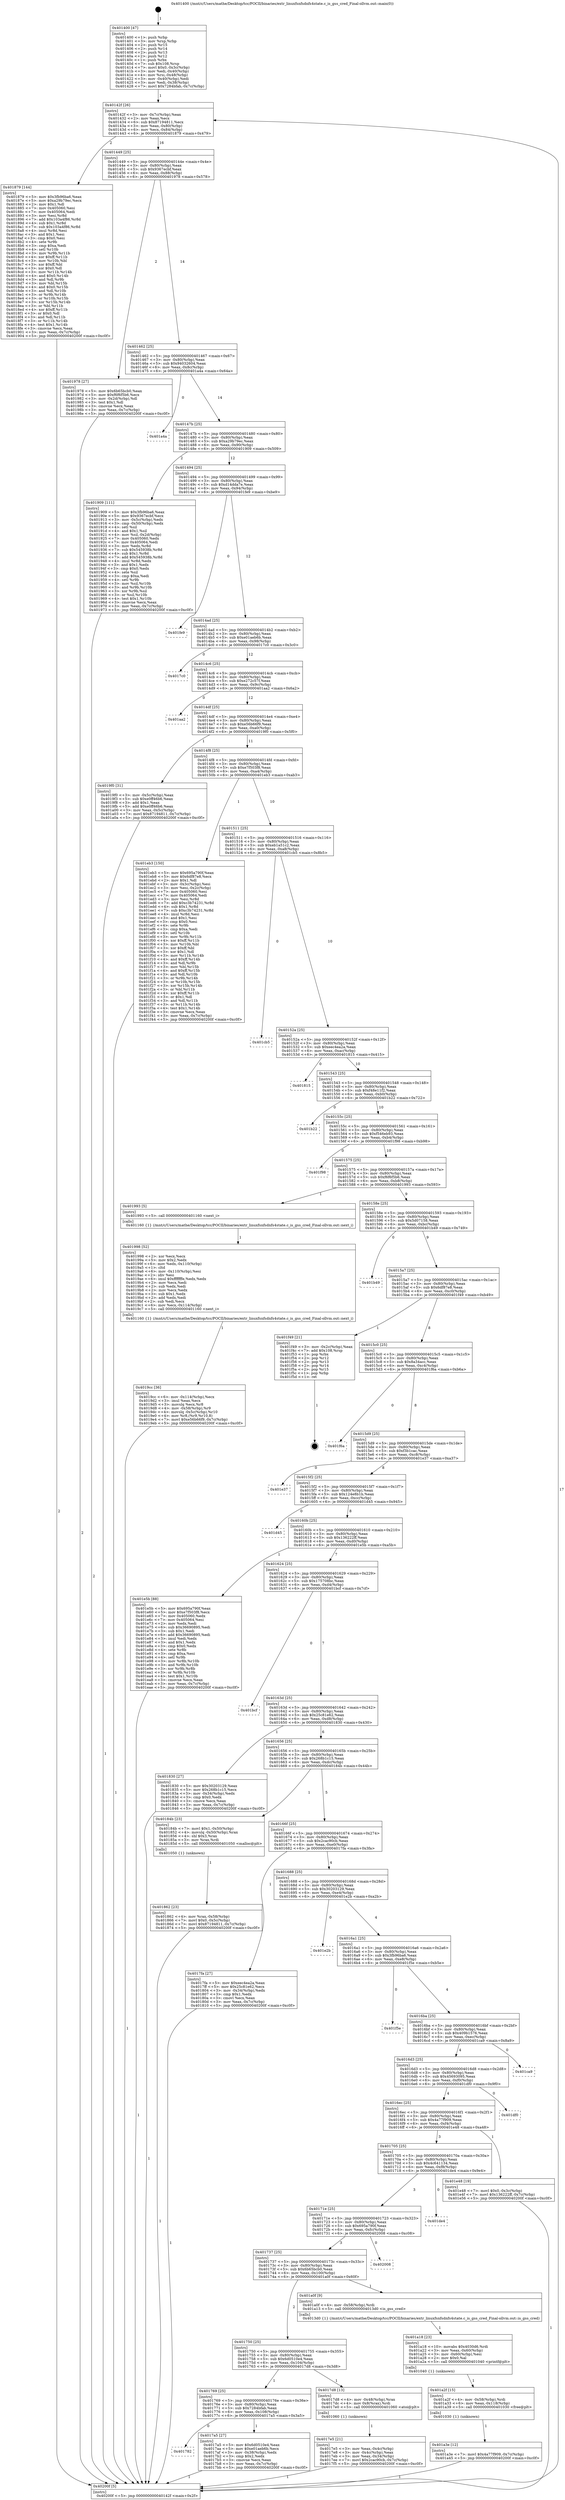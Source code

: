 digraph "0x401400" {
  label = "0x401400 (/mnt/c/Users/mathe/Desktop/tcc/POCII/binaries/extr_linuxfsnfsdnfs4state.c_is_gss_cred_Final-ollvm.out::main(0))"
  labelloc = "t"
  node[shape=record]

  Entry [label="",width=0.3,height=0.3,shape=circle,fillcolor=black,style=filled]
  "0x40142f" [label="{
     0x40142f [26]\l
     | [instrs]\l
     &nbsp;&nbsp;0x40142f \<+3\>: mov -0x7c(%rbp),%eax\l
     &nbsp;&nbsp;0x401432 \<+2\>: mov %eax,%ecx\l
     &nbsp;&nbsp;0x401434 \<+6\>: sub $0x87194811,%ecx\l
     &nbsp;&nbsp;0x40143a \<+3\>: mov %eax,-0x80(%rbp)\l
     &nbsp;&nbsp;0x40143d \<+6\>: mov %ecx,-0x84(%rbp)\l
     &nbsp;&nbsp;0x401443 \<+6\>: je 0000000000401879 \<main+0x479\>\l
  }"]
  "0x401879" [label="{
     0x401879 [144]\l
     | [instrs]\l
     &nbsp;&nbsp;0x401879 \<+5\>: mov $0x3fb96ba6,%eax\l
     &nbsp;&nbsp;0x40187e \<+5\>: mov $0xa29b79ec,%ecx\l
     &nbsp;&nbsp;0x401883 \<+2\>: mov $0x1,%dl\l
     &nbsp;&nbsp;0x401885 \<+7\>: mov 0x405060,%esi\l
     &nbsp;&nbsp;0x40188c \<+7\>: mov 0x405064,%edi\l
     &nbsp;&nbsp;0x401893 \<+3\>: mov %esi,%r8d\l
     &nbsp;&nbsp;0x401896 \<+7\>: add $0x103a4f86,%r8d\l
     &nbsp;&nbsp;0x40189d \<+4\>: sub $0x1,%r8d\l
     &nbsp;&nbsp;0x4018a1 \<+7\>: sub $0x103a4f86,%r8d\l
     &nbsp;&nbsp;0x4018a8 \<+4\>: imul %r8d,%esi\l
     &nbsp;&nbsp;0x4018ac \<+3\>: and $0x1,%esi\l
     &nbsp;&nbsp;0x4018af \<+3\>: cmp $0x0,%esi\l
     &nbsp;&nbsp;0x4018b2 \<+4\>: sete %r9b\l
     &nbsp;&nbsp;0x4018b6 \<+3\>: cmp $0xa,%edi\l
     &nbsp;&nbsp;0x4018b9 \<+4\>: setl %r10b\l
     &nbsp;&nbsp;0x4018bd \<+3\>: mov %r9b,%r11b\l
     &nbsp;&nbsp;0x4018c0 \<+4\>: xor $0xff,%r11b\l
     &nbsp;&nbsp;0x4018c4 \<+3\>: mov %r10b,%bl\l
     &nbsp;&nbsp;0x4018c7 \<+3\>: xor $0xff,%bl\l
     &nbsp;&nbsp;0x4018ca \<+3\>: xor $0x0,%dl\l
     &nbsp;&nbsp;0x4018cd \<+3\>: mov %r11b,%r14b\l
     &nbsp;&nbsp;0x4018d0 \<+4\>: and $0x0,%r14b\l
     &nbsp;&nbsp;0x4018d4 \<+3\>: and %dl,%r9b\l
     &nbsp;&nbsp;0x4018d7 \<+3\>: mov %bl,%r15b\l
     &nbsp;&nbsp;0x4018da \<+4\>: and $0x0,%r15b\l
     &nbsp;&nbsp;0x4018de \<+3\>: and %dl,%r10b\l
     &nbsp;&nbsp;0x4018e1 \<+3\>: or %r9b,%r14b\l
     &nbsp;&nbsp;0x4018e4 \<+3\>: or %r10b,%r15b\l
     &nbsp;&nbsp;0x4018e7 \<+3\>: xor %r15b,%r14b\l
     &nbsp;&nbsp;0x4018ea \<+3\>: or %bl,%r11b\l
     &nbsp;&nbsp;0x4018ed \<+4\>: xor $0xff,%r11b\l
     &nbsp;&nbsp;0x4018f1 \<+3\>: or $0x0,%dl\l
     &nbsp;&nbsp;0x4018f4 \<+3\>: and %dl,%r11b\l
     &nbsp;&nbsp;0x4018f7 \<+3\>: or %r11b,%r14b\l
     &nbsp;&nbsp;0x4018fa \<+4\>: test $0x1,%r14b\l
     &nbsp;&nbsp;0x4018fe \<+3\>: cmovne %ecx,%eax\l
     &nbsp;&nbsp;0x401901 \<+3\>: mov %eax,-0x7c(%rbp)\l
     &nbsp;&nbsp;0x401904 \<+5\>: jmp 000000000040200f \<main+0xc0f\>\l
  }"]
  "0x401449" [label="{
     0x401449 [25]\l
     | [instrs]\l
     &nbsp;&nbsp;0x401449 \<+5\>: jmp 000000000040144e \<main+0x4e\>\l
     &nbsp;&nbsp;0x40144e \<+3\>: mov -0x80(%rbp),%eax\l
     &nbsp;&nbsp;0x401451 \<+5\>: sub $0x9367ecbf,%eax\l
     &nbsp;&nbsp;0x401456 \<+6\>: mov %eax,-0x88(%rbp)\l
     &nbsp;&nbsp;0x40145c \<+6\>: je 0000000000401978 \<main+0x578\>\l
  }"]
  Exit [label="",width=0.3,height=0.3,shape=circle,fillcolor=black,style=filled,peripheries=2]
  "0x401978" [label="{
     0x401978 [27]\l
     | [instrs]\l
     &nbsp;&nbsp;0x401978 \<+5\>: mov $0x6b65bcb0,%eax\l
     &nbsp;&nbsp;0x40197d \<+5\>: mov $0xf6f6f5b6,%ecx\l
     &nbsp;&nbsp;0x401982 \<+3\>: mov -0x2d(%rbp),%dl\l
     &nbsp;&nbsp;0x401985 \<+3\>: test $0x1,%dl\l
     &nbsp;&nbsp;0x401988 \<+3\>: cmovne %ecx,%eax\l
     &nbsp;&nbsp;0x40198b \<+3\>: mov %eax,-0x7c(%rbp)\l
     &nbsp;&nbsp;0x40198e \<+5\>: jmp 000000000040200f \<main+0xc0f\>\l
  }"]
  "0x401462" [label="{
     0x401462 [25]\l
     | [instrs]\l
     &nbsp;&nbsp;0x401462 \<+5\>: jmp 0000000000401467 \<main+0x67\>\l
     &nbsp;&nbsp;0x401467 \<+3\>: mov -0x80(%rbp),%eax\l
     &nbsp;&nbsp;0x40146a \<+5\>: sub $0x94032604,%eax\l
     &nbsp;&nbsp;0x40146f \<+6\>: mov %eax,-0x8c(%rbp)\l
     &nbsp;&nbsp;0x401475 \<+6\>: je 0000000000401a4a \<main+0x64a\>\l
  }"]
  "0x401a3e" [label="{
     0x401a3e [12]\l
     | [instrs]\l
     &nbsp;&nbsp;0x401a3e \<+7\>: movl $0x4a77f909,-0x7c(%rbp)\l
     &nbsp;&nbsp;0x401a45 \<+5\>: jmp 000000000040200f \<main+0xc0f\>\l
  }"]
  "0x401a4a" [label="{
     0x401a4a\l
  }", style=dashed]
  "0x40147b" [label="{
     0x40147b [25]\l
     | [instrs]\l
     &nbsp;&nbsp;0x40147b \<+5\>: jmp 0000000000401480 \<main+0x80\>\l
     &nbsp;&nbsp;0x401480 \<+3\>: mov -0x80(%rbp),%eax\l
     &nbsp;&nbsp;0x401483 \<+5\>: sub $0xa29b79ec,%eax\l
     &nbsp;&nbsp;0x401488 \<+6\>: mov %eax,-0x90(%rbp)\l
     &nbsp;&nbsp;0x40148e \<+6\>: je 0000000000401909 \<main+0x509\>\l
  }"]
  "0x401a2f" [label="{
     0x401a2f [15]\l
     | [instrs]\l
     &nbsp;&nbsp;0x401a2f \<+4\>: mov -0x58(%rbp),%rdi\l
     &nbsp;&nbsp;0x401a33 \<+6\>: mov %eax,-0x118(%rbp)\l
     &nbsp;&nbsp;0x401a39 \<+5\>: call 0000000000401030 \<free@plt\>\l
     | [calls]\l
     &nbsp;&nbsp;0x401030 \{1\} (unknown)\l
  }"]
  "0x401909" [label="{
     0x401909 [111]\l
     | [instrs]\l
     &nbsp;&nbsp;0x401909 \<+5\>: mov $0x3fb96ba6,%eax\l
     &nbsp;&nbsp;0x40190e \<+5\>: mov $0x9367ecbf,%ecx\l
     &nbsp;&nbsp;0x401913 \<+3\>: mov -0x5c(%rbp),%edx\l
     &nbsp;&nbsp;0x401916 \<+3\>: cmp -0x50(%rbp),%edx\l
     &nbsp;&nbsp;0x401919 \<+4\>: setl %sil\l
     &nbsp;&nbsp;0x40191d \<+4\>: and $0x1,%sil\l
     &nbsp;&nbsp;0x401921 \<+4\>: mov %sil,-0x2d(%rbp)\l
     &nbsp;&nbsp;0x401925 \<+7\>: mov 0x405060,%edx\l
     &nbsp;&nbsp;0x40192c \<+7\>: mov 0x405064,%edi\l
     &nbsp;&nbsp;0x401933 \<+3\>: mov %edx,%r8d\l
     &nbsp;&nbsp;0x401936 \<+7\>: sub $0x545938b,%r8d\l
     &nbsp;&nbsp;0x40193d \<+4\>: sub $0x1,%r8d\l
     &nbsp;&nbsp;0x401941 \<+7\>: add $0x545938b,%r8d\l
     &nbsp;&nbsp;0x401948 \<+4\>: imul %r8d,%edx\l
     &nbsp;&nbsp;0x40194c \<+3\>: and $0x1,%edx\l
     &nbsp;&nbsp;0x40194f \<+3\>: cmp $0x0,%edx\l
     &nbsp;&nbsp;0x401952 \<+4\>: sete %sil\l
     &nbsp;&nbsp;0x401956 \<+3\>: cmp $0xa,%edi\l
     &nbsp;&nbsp;0x401959 \<+4\>: setl %r9b\l
     &nbsp;&nbsp;0x40195d \<+3\>: mov %sil,%r10b\l
     &nbsp;&nbsp;0x401960 \<+3\>: and %r9b,%r10b\l
     &nbsp;&nbsp;0x401963 \<+3\>: xor %r9b,%sil\l
     &nbsp;&nbsp;0x401966 \<+3\>: or %sil,%r10b\l
     &nbsp;&nbsp;0x401969 \<+4\>: test $0x1,%r10b\l
     &nbsp;&nbsp;0x40196d \<+3\>: cmovne %ecx,%eax\l
     &nbsp;&nbsp;0x401970 \<+3\>: mov %eax,-0x7c(%rbp)\l
     &nbsp;&nbsp;0x401973 \<+5\>: jmp 000000000040200f \<main+0xc0f\>\l
  }"]
  "0x401494" [label="{
     0x401494 [25]\l
     | [instrs]\l
     &nbsp;&nbsp;0x401494 \<+5\>: jmp 0000000000401499 \<main+0x99\>\l
     &nbsp;&nbsp;0x401499 \<+3\>: mov -0x80(%rbp),%eax\l
     &nbsp;&nbsp;0x40149c \<+5\>: sub $0xd14dda7e,%eax\l
     &nbsp;&nbsp;0x4014a1 \<+6\>: mov %eax,-0x94(%rbp)\l
     &nbsp;&nbsp;0x4014a7 \<+6\>: je 0000000000401fe9 \<main+0xbe9\>\l
  }"]
  "0x401a18" [label="{
     0x401a18 [23]\l
     | [instrs]\l
     &nbsp;&nbsp;0x401a18 \<+10\>: movabs $0x4030d6,%rdi\l
     &nbsp;&nbsp;0x401a22 \<+3\>: mov %eax,-0x60(%rbp)\l
     &nbsp;&nbsp;0x401a25 \<+3\>: mov -0x60(%rbp),%esi\l
     &nbsp;&nbsp;0x401a28 \<+2\>: mov $0x0,%al\l
     &nbsp;&nbsp;0x401a2a \<+5\>: call 0000000000401040 \<printf@plt\>\l
     | [calls]\l
     &nbsp;&nbsp;0x401040 \{1\} (unknown)\l
  }"]
  "0x401fe9" [label="{
     0x401fe9\l
  }", style=dashed]
  "0x4014ad" [label="{
     0x4014ad [25]\l
     | [instrs]\l
     &nbsp;&nbsp;0x4014ad \<+5\>: jmp 00000000004014b2 \<main+0xb2\>\l
     &nbsp;&nbsp;0x4014b2 \<+3\>: mov -0x80(%rbp),%eax\l
     &nbsp;&nbsp;0x4014b5 \<+5\>: sub $0xe01aeb6b,%eax\l
     &nbsp;&nbsp;0x4014ba \<+6\>: mov %eax,-0x98(%rbp)\l
     &nbsp;&nbsp;0x4014c0 \<+6\>: je 00000000004017c0 \<main+0x3c0\>\l
  }"]
  "0x4019cc" [label="{
     0x4019cc [36]\l
     | [instrs]\l
     &nbsp;&nbsp;0x4019cc \<+6\>: mov -0x114(%rbp),%ecx\l
     &nbsp;&nbsp;0x4019d2 \<+3\>: imul %eax,%ecx\l
     &nbsp;&nbsp;0x4019d5 \<+3\>: movslq %ecx,%r8\l
     &nbsp;&nbsp;0x4019d8 \<+4\>: mov -0x58(%rbp),%r9\l
     &nbsp;&nbsp;0x4019dc \<+4\>: movslq -0x5c(%rbp),%r10\l
     &nbsp;&nbsp;0x4019e0 \<+4\>: mov %r8,(%r9,%r10,8)\l
     &nbsp;&nbsp;0x4019e4 \<+7\>: movl $0xe56b66f9,-0x7c(%rbp)\l
     &nbsp;&nbsp;0x4019eb \<+5\>: jmp 000000000040200f \<main+0xc0f\>\l
  }"]
  "0x4017c0" [label="{
     0x4017c0\l
  }", style=dashed]
  "0x4014c6" [label="{
     0x4014c6 [25]\l
     | [instrs]\l
     &nbsp;&nbsp;0x4014c6 \<+5\>: jmp 00000000004014cb \<main+0xcb\>\l
     &nbsp;&nbsp;0x4014cb \<+3\>: mov -0x80(%rbp),%eax\l
     &nbsp;&nbsp;0x4014ce \<+5\>: sub $0xe272c57f,%eax\l
     &nbsp;&nbsp;0x4014d3 \<+6\>: mov %eax,-0x9c(%rbp)\l
     &nbsp;&nbsp;0x4014d9 \<+6\>: je 0000000000401aa2 \<main+0x6a2\>\l
  }"]
  "0x401998" [label="{
     0x401998 [52]\l
     | [instrs]\l
     &nbsp;&nbsp;0x401998 \<+2\>: xor %ecx,%ecx\l
     &nbsp;&nbsp;0x40199a \<+5\>: mov $0x2,%edx\l
     &nbsp;&nbsp;0x40199f \<+6\>: mov %edx,-0x110(%rbp)\l
     &nbsp;&nbsp;0x4019a5 \<+1\>: cltd\l
     &nbsp;&nbsp;0x4019a6 \<+6\>: mov -0x110(%rbp),%esi\l
     &nbsp;&nbsp;0x4019ac \<+2\>: idiv %esi\l
     &nbsp;&nbsp;0x4019ae \<+6\>: imul $0xfffffffe,%edx,%edx\l
     &nbsp;&nbsp;0x4019b4 \<+2\>: mov %ecx,%edi\l
     &nbsp;&nbsp;0x4019b6 \<+2\>: sub %edx,%edi\l
     &nbsp;&nbsp;0x4019b8 \<+2\>: mov %ecx,%edx\l
     &nbsp;&nbsp;0x4019ba \<+3\>: sub $0x1,%edx\l
     &nbsp;&nbsp;0x4019bd \<+2\>: add %edx,%edi\l
     &nbsp;&nbsp;0x4019bf \<+2\>: sub %edi,%ecx\l
     &nbsp;&nbsp;0x4019c1 \<+6\>: mov %ecx,-0x114(%rbp)\l
     &nbsp;&nbsp;0x4019c7 \<+5\>: call 0000000000401160 \<next_i\>\l
     | [calls]\l
     &nbsp;&nbsp;0x401160 \{1\} (/mnt/c/Users/mathe/Desktop/tcc/POCII/binaries/extr_linuxfsnfsdnfs4state.c_is_gss_cred_Final-ollvm.out::next_i)\l
  }"]
  "0x401aa2" [label="{
     0x401aa2\l
  }", style=dashed]
  "0x4014df" [label="{
     0x4014df [25]\l
     | [instrs]\l
     &nbsp;&nbsp;0x4014df \<+5\>: jmp 00000000004014e4 \<main+0xe4\>\l
     &nbsp;&nbsp;0x4014e4 \<+3\>: mov -0x80(%rbp),%eax\l
     &nbsp;&nbsp;0x4014e7 \<+5\>: sub $0xe56b66f9,%eax\l
     &nbsp;&nbsp;0x4014ec \<+6\>: mov %eax,-0xa0(%rbp)\l
     &nbsp;&nbsp;0x4014f2 \<+6\>: je 00000000004019f0 \<main+0x5f0\>\l
  }"]
  "0x401862" [label="{
     0x401862 [23]\l
     | [instrs]\l
     &nbsp;&nbsp;0x401862 \<+4\>: mov %rax,-0x58(%rbp)\l
     &nbsp;&nbsp;0x401866 \<+7\>: movl $0x0,-0x5c(%rbp)\l
     &nbsp;&nbsp;0x40186d \<+7\>: movl $0x87194811,-0x7c(%rbp)\l
     &nbsp;&nbsp;0x401874 \<+5\>: jmp 000000000040200f \<main+0xc0f\>\l
  }"]
  "0x4019f0" [label="{
     0x4019f0 [31]\l
     | [instrs]\l
     &nbsp;&nbsp;0x4019f0 \<+3\>: mov -0x5c(%rbp),%eax\l
     &nbsp;&nbsp;0x4019f3 \<+5\>: sub $0xe0ff46b6,%eax\l
     &nbsp;&nbsp;0x4019f8 \<+3\>: add $0x1,%eax\l
     &nbsp;&nbsp;0x4019fb \<+5\>: add $0xe0ff46b6,%eax\l
     &nbsp;&nbsp;0x401a00 \<+3\>: mov %eax,-0x5c(%rbp)\l
     &nbsp;&nbsp;0x401a03 \<+7\>: movl $0x87194811,-0x7c(%rbp)\l
     &nbsp;&nbsp;0x401a0a \<+5\>: jmp 000000000040200f \<main+0xc0f\>\l
  }"]
  "0x4014f8" [label="{
     0x4014f8 [25]\l
     | [instrs]\l
     &nbsp;&nbsp;0x4014f8 \<+5\>: jmp 00000000004014fd \<main+0xfd\>\l
     &nbsp;&nbsp;0x4014fd \<+3\>: mov -0x80(%rbp),%eax\l
     &nbsp;&nbsp;0x401500 \<+5\>: sub $0xe7f503f8,%eax\l
     &nbsp;&nbsp;0x401505 \<+6\>: mov %eax,-0xa4(%rbp)\l
     &nbsp;&nbsp;0x40150b \<+6\>: je 0000000000401eb3 \<main+0xab3\>\l
  }"]
  "0x4017e5" [label="{
     0x4017e5 [21]\l
     | [instrs]\l
     &nbsp;&nbsp;0x4017e5 \<+3\>: mov %eax,-0x4c(%rbp)\l
     &nbsp;&nbsp;0x4017e8 \<+3\>: mov -0x4c(%rbp),%eax\l
     &nbsp;&nbsp;0x4017eb \<+3\>: mov %eax,-0x34(%rbp)\l
     &nbsp;&nbsp;0x4017ee \<+7\>: movl $0x2cac90cb,-0x7c(%rbp)\l
     &nbsp;&nbsp;0x4017f5 \<+5\>: jmp 000000000040200f \<main+0xc0f\>\l
  }"]
  "0x401eb3" [label="{
     0x401eb3 [150]\l
     | [instrs]\l
     &nbsp;&nbsp;0x401eb3 \<+5\>: mov $0x695a790f,%eax\l
     &nbsp;&nbsp;0x401eb8 \<+5\>: mov $0x6df87e8,%ecx\l
     &nbsp;&nbsp;0x401ebd \<+2\>: mov $0x1,%dl\l
     &nbsp;&nbsp;0x401ebf \<+3\>: mov -0x3c(%rbp),%esi\l
     &nbsp;&nbsp;0x401ec2 \<+3\>: mov %esi,-0x2c(%rbp)\l
     &nbsp;&nbsp;0x401ec5 \<+7\>: mov 0x405060,%esi\l
     &nbsp;&nbsp;0x401ecc \<+7\>: mov 0x405064,%edi\l
     &nbsp;&nbsp;0x401ed3 \<+3\>: mov %esi,%r8d\l
     &nbsp;&nbsp;0x401ed6 \<+7\>: add $0xc3b74231,%r8d\l
     &nbsp;&nbsp;0x401edd \<+4\>: sub $0x1,%r8d\l
     &nbsp;&nbsp;0x401ee1 \<+7\>: sub $0xc3b74231,%r8d\l
     &nbsp;&nbsp;0x401ee8 \<+4\>: imul %r8d,%esi\l
     &nbsp;&nbsp;0x401eec \<+3\>: and $0x1,%esi\l
     &nbsp;&nbsp;0x401eef \<+3\>: cmp $0x0,%esi\l
     &nbsp;&nbsp;0x401ef2 \<+4\>: sete %r9b\l
     &nbsp;&nbsp;0x401ef6 \<+3\>: cmp $0xa,%edi\l
     &nbsp;&nbsp;0x401ef9 \<+4\>: setl %r10b\l
     &nbsp;&nbsp;0x401efd \<+3\>: mov %r9b,%r11b\l
     &nbsp;&nbsp;0x401f00 \<+4\>: xor $0xff,%r11b\l
     &nbsp;&nbsp;0x401f04 \<+3\>: mov %r10b,%bl\l
     &nbsp;&nbsp;0x401f07 \<+3\>: xor $0xff,%bl\l
     &nbsp;&nbsp;0x401f0a \<+3\>: xor $0x1,%dl\l
     &nbsp;&nbsp;0x401f0d \<+3\>: mov %r11b,%r14b\l
     &nbsp;&nbsp;0x401f10 \<+4\>: and $0xff,%r14b\l
     &nbsp;&nbsp;0x401f14 \<+3\>: and %dl,%r9b\l
     &nbsp;&nbsp;0x401f17 \<+3\>: mov %bl,%r15b\l
     &nbsp;&nbsp;0x401f1a \<+4\>: and $0xff,%r15b\l
     &nbsp;&nbsp;0x401f1e \<+3\>: and %dl,%r10b\l
     &nbsp;&nbsp;0x401f21 \<+3\>: or %r9b,%r14b\l
     &nbsp;&nbsp;0x401f24 \<+3\>: or %r10b,%r15b\l
     &nbsp;&nbsp;0x401f27 \<+3\>: xor %r15b,%r14b\l
     &nbsp;&nbsp;0x401f2a \<+3\>: or %bl,%r11b\l
     &nbsp;&nbsp;0x401f2d \<+4\>: xor $0xff,%r11b\l
     &nbsp;&nbsp;0x401f31 \<+3\>: or $0x1,%dl\l
     &nbsp;&nbsp;0x401f34 \<+3\>: and %dl,%r11b\l
     &nbsp;&nbsp;0x401f37 \<+3\>: or %r11b,%r14b\l
     &nbsp;&nbsp;0x401f3a \<+4\>: test $0x1,%r14b\l
     &nbsp;&nbsp;0x401f3e \<+3\>: cmovne %ecx,%eax\l
     &nbsp;&nbsp;0x401f41 \<+3\>: mov %eax,-0x7c(%rbp)\l
     &nbsp;&nbsp;0x401f44 \<+5\>: jmp 000000000040200f \<main+0xc0f\>\l
  }"]
  "0x401511" [label="{
     0x401511 [25]\l
     | [instrs]\l
     &nbsp;&nbsp;0x401511 \<+5\>: jmp 0000000000401516 \<main+0x116\>\l
     &nbsp;&nbsp;0x401516 \<+3\>: mov -0x80(%rbp),%eax\l
     &nbsp;&nbsp;0x401519 \<+5\>: sub $0xeb1a51c2,%eax\l
     &nbsp;&nbsp;0x40151e \<+6\>: mov %eax,-0xa8(%rbp)\l
     &nbsp;&nbsp;0x401524 \<+6\>: je 0000000000401cb5 \<main+0x8b5\>\l
  }"]
  "0x401400" [label="{
     0x401400 [47]\l
     | [instrs]\l
     &nbsp;&nbsp;0x401400 \<+1\>: push %rbp\l
     &nbsp;&nbsp;0x401401 \<+3\>: mov %rsp,%rbp\l
     &nbsp;&nbsp;0x401404 \<+2\>: push %r15\l
     &nbsp;&nbsp;0x401406 \<+2\>: push %r14\l
     &nbsp;&nbsp;0x401408 \<+2\>: push %r13\l
     &nbsp;&nbsp;0x40140a \<+2\>: push %r12\l
     &nbsp;&nbsp;0x40140c \<+1\>: push %rbx\l
     &nbsp;&nbsp;0x40140d \<+7\>: sub $0x108,%rsp\l
     &nbsp;&nbsp;0x401414 \<+7\>: movl $0x0,-0x3c(%rbp)\l
     &nbsp;&nbsp;0x40141b \<+3\>: mov %edi,-0x40(%rbp)\l
     &nbsp;&nbsp;0x40141e \<+4\>: mov %rsi,-0x48(%rbp)\l
     &nbsp;&nbsp;0x401422 \<+3\>: mov -0x40(%rbp),%edi\l
     &nbsp;&nbsp;0x401425 \<+3\>: mov %edi,-0x38(%rbp)\l
     &nbsp;&nbsp;0x401428 \<+7\>: movl $0x7284bfab,-0x7c(%rbp)\l
  }"]
  "0x401cb5" [label="{
     0x401cb5\l
  }", style=dashed]
  "0x40152a" [label="{
     0x40152a [25]\l
     | [instrs]\l
     &nbsp;&nbsp;0x40152a \<+5\>: jmp 000000000040152f \<main+0x12f\>\l
     &nbsp;&nbsp;0x40152f \<+3\>: mov -0x80(%rbp),%eax\l
     &nbsp;&nbsp;0x401532 \<+5\>: sub $0xeec4ea2a,%eax\l
     &nbsp;&nbsp;0x401537 \<+6\>: mov %eax,-0xac(%rbp)\l
     &nbsp;&nbsp;0x40153d \<+6\>: je 0000000000401815 \<main+0x415\>\l
  }"]
  "0x40200f" [label="{
     0x40200f [5]\l
     | [instrs]\l
     &nbsp;&nbsp;0x40200f \<+5\>: jmp 000000000040142f \<main+0x2f\>\l
  }"]
  "0x401815" [label="{
     0x401815\l
  }", style=dashed]
  "0x401543" [label="{
     0x401543 [25]\l
     | [instrs]\l
     &nbsp;&nbsp;0x401543 \<+5\>: jmp 0000000000401548 \<main+0x148\>\l
     &nbsp;&nbsp;0x401548 \<+3\>: mov -0x80(%rbp),%eax\l
     &nbsp;&nbsp;0x40154b \<+5\>: sub $0xf48e11f2,%eax\l
     &nbsp;&nbsp;0x401550 \<+6\>: mov %eax,-0xb0(%rbp)\l
     &nbsp;&nbsp;0x401556 \<+6\>: je 0000000000401b22 \<main+0x722\>\l
  }"]
  "0x401782" [label="{
     0x401782\l
  }", style=dashed]
  "0x401b22" [label="{
     0x401b22\l
  }", style=dashed]
  "0x40155c" [label="{
     0x40155c [25]\l
     | [instrs]\l
     &nbsp;&nbsp;0x40155c \<+5\>: jmp 0000000000401561 \<main+0x161\>\l
     &nbsp;&nbsp;0x401561 \<+3\>: mov -0x80(%rbp),%eax\l
     &nbsp;&nbsp;0x401564 \<+5\>: sub $0xf546eb93,%eax\l
     &nbsp;&nbsp;0x401569 \<+6\>: mov %eax,-0xb4(%rbp)\l
     &nbsp;&nbsp;0x40156f \<+6\>: je 0000000000401f98 \<main+0xb98\>\l
  }"]
  "0x4017a5" [label="{
     0x4017a5 [27]\l
     | [instrs]\l
     &nbsp;&nbsp;0x4017a5 \<+5\>: mov $0x6d0510e4,%eax\l
     &nbsp;&nbsp;0x4017aa \<+5\>: mov $0xe01aeb6b,%ecx\l
     &nbsp;&nbsp;0x4017af \<+3\>: mov -0x38(%rbp),%edx\l
     &nbsp;&nbsp;0x4017b2 \<+3\>: cmp $0x2,%edx\l
     &nbsp;&nbsp;0x4017b5 \<+3\>: cmovne %ecx,%eax\l
     &nbsp;&nbsp;0x4017b8 \<+3\>: mov %eax,-0x7c(%rbp)\l
     &nbsp;&nbsp;0x4017bb \<+5\>: jmp 000000000040200f \<main+0xc0f\>\l
  }"]
  "0x401f98" [label="{
     0x401f98\l
  }", style=dashed]
  "0x401575" [label="{
     0x401575 [25]\l
     | [instrs]\l
     &nbsp;&nbsp;0x401575 \<+5\>: jmp 000000000040157a \<main+0x17a\>\l
     &nbsp;&nbsp;0x40157a \<+3\>: mov -0x80(%rbp),%eax\l
     &nbsp;&nbsp;0x40157d \<+5\>: sub $0xf6f6f5b6,%eax\l
     &nbsp;&nbsp;0x401582 \<+6\>: mov %eax,-0xb8(%rbp)\l
     &nbsp;&nbsp;0x401588 \<+6\>: je 0000000000401993 \<main+0x593\>\l
  }"]
  "0x401769" [label="{
     0x401769 [25]\l
     | [instrs]\l
     &nbsp;&nbsp;0x401769 \<+5\>: jmp 000000000040176e \<main+0x36e\>\l
     &nbsp;&nbsp;0x40176e \<+3\>: mov -0x80(%rbp),%eax\l
     &nbsp;&nbsp;0x401771 \<+5\>: sub $0x7284bfab,%eax\l
     &nbsp;&nbsp;0x401776 \<+6\>: mov %eax,-0x108(%rbp)\l
     &nbsp;&nbsp;0x40177c \<+6\>: je 00000000004017a5 \<main+0x3a5\>\l
  }"]
  "0x401993" [label="{
     0x401993 [5]\l
     | [instrs]\l
     &nbsp;&nbsp;0x401993 \<+5\>: call 0000000000401160 \<next_i\>\l
     | [calls]\l
     &nbsp;&nbsp;0x401160 \{1\} (/mnt/c/Users/mathe/Desktop/tcc/POCII/binaries/extr_linuxfsnfsdnfs4state.c_is_gss_cred_Final-ollvm.out::next_i)\l
  }"]
  "0x40158e" [label="{
     0x40158e [25]\l
     | [instrs]\l
     &nbsp;&nbsp;0x40158e \<+5\>: jmp 0000000000401593 \<main+0x193\>\l
     &nbsp;&nbsp;0x401593 \<+3\>: mov -0x80(%rbp),%eax\l
     &nbsp;&nbsp;0x401596 \<+5\>: sub $0x5d07158,%eax\l
     &nbsp;&nbsp;0x40159b \<+6\>: mov %eax,-0xbc(%rbp)\l
     &nbsp;&nbsp;0x4015a1 \<+6\>: je 0000000000401b49 \<main+0x749\>\l
  }"]
  "0x4017d8" [label="{
     0x4017d8 [13]\l
     | [instrs]\l
     &nbsp;&nbsp;0x4017d8 \<+4\>: mov -0x48(%rbp),%rax\l
     &nbsp;&nbsp;0x4017dc \<+4\>: mov 0x8(%rax),%rdi\l
     &nbsp;&nbsp;0x4017e0 \<+5\>: call 0000000000401060 \<atoi@plt\>\l
     | [calls]\l
     &nbsp;&nbsp;0x401060 \{1\} (unknown)\l
  }"]
  "0x401b49" [label="{
     0x401b49\l
  }", style=dashed]
  "0x4015a7" [label="{
     0x4015a7 [25]\l
     | [instrs]\l
     &nbsp;&nbsp;0x4015a7 \<+5\>: jmp 00000000004015ac \<main+0x1ac\>\l
     &nbsp;&nbsp;0x4015ac \<+3\>: mov -0x80(%rbp),%eax\l
     &nbsp;&nbsp;0x4015af \<+5\>: sub $0x6df87e8,%eax\l
     &nbsp;&nbsp;0x4015b4 \<+6\>: mov %eax,-0xc0(%rbp)\l
     &nbsp;&nbsp;0x4015ba \<+6\>: je 0000000000401f49 \<main+0xb49\>\l
  }"]
  "0x401750" [label="{
     0x401750 [25]\l
     | [instrs]\l
     &nbsp;&nbsp;0x401750 \<+5\>: jmp 0000000000401755 \<main+0x355\>\l
     &nbsp;&nbsp;0x401755 \<+3\>: mov -0x80(%rbp),%eax\l
     &nbsp;&nbsp;0x401758 \<+5\>: sub $0x6d0510e4,%eax\l
     &nbsp;&nbsp;0x40175d \<+6\>: mov %eax,-0x104(%rbp)\l
     &nbsp;&nbsp;0x401763 \<+6\>: je 00000000004017d8 \<main+0x3d8\>\l
  }"]
  "0x401f49" [label="{
     0x401f49 [21]\l
     | [instrs]\l
     &nbsp;&nbsp;0x401f49 \<+3\>: mov -0x2c(%rbp),%eax\l
     &nbsp;&nbsp;0x401f4c \<+7\>: add $0x108,%rsp\l
     &nbsp;&nbsp;0x401f53 \<+1\>: pop %rbx\l
     &nbsp;&nbsp;0x401f54 \<+2\>: pop %r12\l
     &nbsp;&nbsp;0x401f56 \<+2\>: pop %r13\l
     &nbsp;&nbsp;0x401f58 \<+2\>: pop %r14\l
     &nbsp;&nbsp;0x401f5a \<+2\>: pop %r15\l
     &nbsp;&nbsp;0x401f5c \<+1\>: pop %rbp\l
     &nbsp;&nbsp;0x401f5d \<+1\>: ret\l
  }"]
  "0x4015c0" [label="{
     0x4015c0 [25]\l
     | [instrs]\l
     &nbsp;&nbsp;0x4015c0 \<+5\>: jmp 00000000004015c5 \<main+0x1c5\>\l
     &nbsp;&nbsp;0x4015c5 \<+3\>: mov -0x80(%rbp),%eax\l
     &nbsp;&nbsp;0x4015c8 \<+5\>: sub $0x8a34acc,%eax\l
     &nbsp;&nbsp;0x4015cd \<+6\>: mov %eax,-0xc4(%rbp)\l
     &nbsp;&nbsp;0x4015d3 \<+6\>: je 0000000000401f6a \<main+0xb6a\>\l
  }"]
  "0x401a0f" [label="{
     0x401a0f [9]\l
     | [instrs]\l
     &nbsp;&nbsp;0x401a0f \<+4\>: mov -0x58(%rbp),%rdi\l
     &nbsp;&nbsp;0x401a13 \<+5\>: call 00000000004013d0 \<is_gss_cred\>\l
     | [calls]\l
     &nbsp;&nbsp;0x4013d0 \{1\} (/mnt/c/Users/mathe/Desktop/tcc/POCII/binaries/extr_linuxfsnfsdnfs4state.c_is_gss_cred_Final-ollvm.out::is_gss_cred)\l
  }"]
  "0x401f6a" [label="{
     0x401f6a\l
  }", style=dashed]
  "0x4015d9" [label="{
     0x4015d9 [25]\l
     | [instrs]\l
     &nbsp;&nbsp;0x4015d9 \<+5\>: jmp 00000000004015de \<main+0x1de\>\l
     &nbsp;&nbsp;0x4015de \<+3\>: mov -0x80(%rbp),%eax\l
     &nbsp;&nbsp;0x4015e1 \<+5\>: sub $0xf3b1cac,%eax\l
     &nbsp;&nbsp;0x4015e6 \<+6\>: mov %eax,-0xc8(%rbp)\l
     &nbsp;&nbsp;0x4015ec \<+6\>: je 0000000000401e37 \<main+0xa37\>\l
  }"]
  "0x401737" [label="{
     0x401737 [25]\l
     | [instrs]\l
     &nbsp;&nbsp;0x401737 \<+5\>: jmp 000000000040173c \<main+0x33c\>\l
     &nbsp;&nbsp;0x40173c \<+3\>: mov -0x80(%rbp),%eax\l
     &nbsp;&nbsp;0x40173f \<+5\>: sub $0x6b65bcb0,%eax\l
     &nbsp;&nbsp;0x401744 \<+6\>: mov %eax,-0x100(%rbp)\l
     &nbsp;&nbsp;0x40174a \<+6\>: je 0000000000401a0f \<main+0x60f\>\l
  }"]
  "0x401e37" [label="{
     0x401e37\l
  }", style=dashed]
  "0x4015f2" [label="{
     0x4015f2 [25]\l
     | [instrs]\l
     &nbsp;&nbsp;0x4015f2 \<+5\>: jmp 00000000004015f7 \<main+0x1f7\>\l
     &nbsp;&nbsp;0x4015f7 \<+3\>: mov -0x80(%rbp),%eax\l
     &nbsp;&nbsp;0x4015fa \<+5\>: sub $0x124e8b1b,%eax\l
     &nbsp;&nbsp;0x4015ff \<+6\>: mov %eax,-0xcc(%rbp)\l
     &nbsp;&nbsp;0x401605 \<+6\>: je 0000000000401d45 \<main+0x945\>\l
  }"]
  "0x402008" [label="{
     0x402008\l
  }", style=dashed]
  "0x401d45" [label="{
     0x401d45\l
  }", style=dashed]
  "0x40160b" [label="{
     0x40160b [25]\l
     | [instrs]\l
     &nbsp;&nbsp;0x40160b \<+5\>: jmp 0000000000401610 \<main+0x210\>\l
     &nbsp;&nbsp;0x401610 \<+3\>: mov -0x80(%rbp),%eax\l
     &nbsp;&nbsp;0x401613 \<+5\>: sub $0x136222ff,%eax\l
     &nbsp;&nbsp;0x401618 \<+6\>: mov %eax,-0xd0(%rbp)\l
     &nbsp;&nbsp;0x40161e \<+6\>: je 0000000000401e5b \<main+0xa5b\>\l
  }"]
  "0x40171e" [label="{
     0x40171e [25]\l
     | [instrs]\l
     &nbsp;&nbsp;0x40171e \<+5\>: jmp 0000000000401723 \<main+0x323\>\l
     &nbsp;&nbsp;0x401723 \<+3\>: mov -0x80(%rbp),%eax\l
     &nbsp;&nbsp;0x401726 \<+5\>: sub $0x695a790f,%eax\l
     &nbsp;&nbsp;0x40172b \<+6\>: mov %eax,-0xfc(%rbp)\l
     &nbsp;&nbsp;0x401731 \<+6\>: je 0000000000402008 \<main+0xc08\>\l
  }"]
  "0x401e5b" [label="{
     0x401e5b [88]\l
     | [instrs]\l
     &nbsp;&nbsp;0x401e5b \<+5\>: mov $0x695a790f,%eax\l
     &nbsp;&nbsp;0x401e60 \<+5\>: mov $0xe7f503f8,%ecx\l
     &nbsp;&nbsp;0x401e65 \<+7\>: mov 0x405060,%edx\l
     &nbsp;&nbsp;0x401e6c \<+7\>: mov 0x405064,%esi\l
     &nbsp;&nbsp;0x401e73 \<+2\>: mov %edx,%edi\l
     &nbsp;&nbsp;0x401e75 \<+6\>: sub $0x36690895,%edi\l
     &nbsp;&nbsp;0x401e7b \<+3\>: sub $0x1,%edi\l
     &nbsp;&nbsp;0x401e7e \<+6\>: add $0x36690895,%edi\l
     &nbsp;&nbsp;0x401e84 \<+3\>: imul %edi,%edx\l
     &nbsp;&nbsp;0x401e87 \<+3\>: and $0x1,%edx\l
     &nbsp;&nbsp;0x401e8a \<+3\>: cmp $0x0,%edx\l
     &nbsp;&nbsp;0x401e8d \<+4\>: sete %r8b\l
     &nbsp;&nbsp;0x401e91 \<+3\>: cmp $0xa,%esi\l
     &nbsp;&nbsp;0x401e94 \<+4\>: setl %r9b\l
     &nbsp;&nbsp;0x401e98 \<+3\>: mov %r8b,%r10b\l
     &nbsp;&nbsp;0x401e9b \<+3\>: and %r9b,%r10b\l
     &nbsp;&nbsp;0x401e9e \<+3\>: xor %r9b,%r8b\l
     &nbsp;&nbsp;0x401ea1 \<+3\>: or %r8b,%r10b\l
     &nbsp;&nbsp;0x401ea4 \<+4\>: test $0x1,%r10b\l
     &nbsp;&nbsp;0x401ea8 \<+3\>: cmovne %ecx,%eax\l
     &nbsp;&nbsp;0x401eab \<+3\>: mov %eax,-0x7c(%rbp)\l
     &nbsp;&nbsp;0x401eae \<+5\>: jmp 000000000040200f \<main+0xc0f\>\l
  }"]
  "0x401624" [label="{
     0x401624 [25]\l
     | [instrs]\l
     &nbsp;&nbsp;0x401624 \<+5\>: jmp 0000000000401629 \<main+0x229\>\l
     &nbsp;&nbsp;0x401629 \<+3\>: mov -0x80(%rbp),%eax\l
     &nbsp;&nbsp;0x40162c \<+5\>: sub $0x175708bc,%eax\l
     &nbsp;&nbsp;0x401631 \<+6\>: mov %eax,-0xd4(%rbp)\l
     &nbsp;&nbsp;0x401637 \<+6\>: je 0000000000401bcf \<main+0x7cf\>\l
  }"]
  "0x401de4" [label="{
     0x401de4\l
  }", style=dashed]
  "0x401bcf" [label="{
     0x401bcf\l
  }", style=dashed]
  "0x40163d" [label="{
     0x40163d [25]\l
     | [instrs]\l
     &nbsp;&nbsp;0x40163d \<+5\>: jmp 0000000000401642 \<main+0x242\>\l
     &nbsp;&nbsp;0x401642 \<+3\>: mov -0x80(%rbp),%eax\l
     &nbsp;&nbsp;0x401645 \<+5\>: sub $0x25c81e62,%eax\l
     &nbsp;&nbsp;0x40164a \<+6\>: mov %eax,-0xd8(%rbp)\l
     &nbsp;&nbsp;0x401650 \<+6\>: je 0000000000401830 \<main+0x430\>\l
  }"]
  "0x401705" [label="{
     0x401705 [25]\l
     | [instrs]\l
     &nbsp;&nbsp;0x401705 \<+5\>: jmp 000000000040170a \<main+0x30a\>\l
     &nbsp;&nbsp;0x40170a \<+3\>: mov -0x80(%rbp),%eax\l
     &nbsp;&nbsp;0x40170d \<+5\>: sub $0x4c641134,%eax\l
     &nbsp;&nbsp;0x401712 \<+6\>: mov %eax,-0xf8(%rbp)\l
     &nbsp;&nbsp;0x401718 \<+6\>: je 0000000000401de4 \<main+0x9e4\>\l
  }"]
  "0x401830" [label="{
     0x401830 [27]\l
     | [instrs]\l
     &nbsp;&nbsp;0x401830 \<+5\>: mov $0x30203129,%eax\l
     &nbsp;&nbsp;0x401835 \<+5\>: mov $0x268b1c15,%ecx\l
     &nbsp;&nbsp;0x40183a \<+3\>: mov -0x34(%rbp),%edx\l
     &nbsp;&nbsp;0x40183d \<+3\>: cmp $0x0,%edx\l
     &nbsp;&nbsp;0x401840 \<+3\>: cmove %ecx,%eax\l
     &nbsp;&nbsp;0x401843 \<+3\>: mov %eax,-0x7c(%rbp)\l
     &nbsp;&nbsp;0x401846 \<+5\>: jmp 000000000040200f \<main+0xc0f\>\l
  }"]
  "0x401656" [label="{
     0x401656 [25]\l
     | [instrs]\l
     &nbsp;&nbsp;0x401656 \<+5\>: jmp 000000000040165b \<main+0x25b\>\l
     &nbsp;&nbsp;0x40165b \<+3\>: mov -0x80(%rbp),%eax\l
     &nbsp;&nbsp;0x40165e \<+5\>: sub $0x268b1c15,%eax\l
     &nbsp;&nbsp;0x401663 \<+6\>: mov %eax,-0xdc(%rbp)\l
     &nbsp;&nbsp;0x401669 \<+6\>: je 000000000040184b \<main+0x44b\>\l
  }"]
  "0x401e48" [label="{
     0x401e48 [19]\l
     | [instrs]\l
     &nbsp;&nbsp;0x401e48 \<+7\>: movl $0x0,-0x3c(%rbp)\l
     &nbsp;&nbsp;0x401e4f \<+7\>: movl $0x136222ff,-0x7c(%rbp)\l
     &nbsp;&nbsp;0x401e56 \<+5\>: jmp 000000000040200f \<main+0xc0f\>\l
  }"]
  "0x40184b" [label="{
     0x40184b [23]\l
     | [instrs]\l
     &nbsp;&nbsp;0x40184b \<+7\>: movl $0x1,-0x50(%rbp)\l
     &nbsp;&nbsp;0x401852 \<+4\>: movslq -0x50(%rbp),%rax\l
     &nbsp;&nbsp;0x401856 \<+4\>: shl $0x3,%rax\l
     &nbsp;&nbsp;0x40185a \<+3\>: mov %rax,%rdi\l
     &nbsp;&nbsp;0x40185d \<+5\>: call 0000000000401050 \<malloc@plt\>\l
     | [calls]\l
     &nbsp;&nbsp;0x401050 \{1\} (unknown)\l
  }"]
  "0x40166f" [label="{
     0x40166f [25]\l
     | [instrs]\l
     &nbsp;&nbsp;0x40166f \<+5\>: jmp 0000000000401674 \<main+0x274\>\l
     &nbsp;&nbsp;0x401674 \<+3\>: mov -0x80(%rbp),%eax\l
     &nbsp;&nbsp;0x401677 \<+5\>: sub $0x2cac90cb,%eax\l
     &nbsp;&nbsp;0x40167c \<+6\>: mov %eax,-0xe0(%rbp)\l
     &nbsp;&nbsp;0x401682 \<+6\>: je 00000000004017fa \<main+0x3fa\>\l
  }"]
  "0x4016ec" [label="{
     0x4016ec [25]\l
     | [instrs]\l
     &nbsp;&nbsp;0x4016ec \<+5\>: jmp 00000000004016f1 \<main+0x2f1\>\l
     &nbsp;&nbsp;0x4016f1 \<+3\>: mov -0x80(%rbp),%eax\l
     &nbsp;&nbsp;0x4016f4 \<+5\>: sub $0x4a77f909,%eax\l
     &nbsp;&nbsp;0x4016f9 \<+6\>: mov %eax,-0xf4(%rbp)\l
     &nbsp;&nbsp;0x4016ff \<+6\>: je 0000000000401e48 \<main+0xa48\>\l
  }"]
  "0x4017fa" [label="{
     0x4017fa [27]\l
     | [instrs]\l
     &nbsp;&nbsp;0x4017fa \<+5\>: mov $0xeec4ea2a,%eax\l
     &nbsp;&nbsp;0x4017ff \<+5\>: mov $0x25c81e62,%ecx\l
     &nbsp;&nbsp;0x401804 \<+3\>: mov -0x34(%rbp),%edx\l
     &nbsp;&nbsp;0x401807 \<+3\>: cmp $0x1,%edx\l
     &nbsp;&nbsp;0x40180a \<+3\>: cmovl %ecx,%eax\l
     &nbsp;&nbsp;0x40180d \<+3\>: mov %eax,-0x7c(%rbp)\l
     &nbsp;&nbsp;0x401810 \<+5\>: jmp 000000000040200f \<main+0xc0f\>\l
  }"]
  "0x401688" [label="{
     0x401688 [25]\l
     | [instrs]\l
     &nbsp;&nbsp;0x401688 \<+5\>: jmp 000000000040168d \<main+0x28d\>\l
     &nbsp;&nbsp;0x40168d \<+3\>: mov -0x80(%rbp),%eax\l
     &nbsp;&nbsp;0x401690 \<+5\>: sub $0x30203129,%eax\l
     &nbsp;&nbsp;0x401695 \<+6\>: mov %eax,-0xe4(%rbp)\l
     &nbsp;&nbsp;0x40169b \<+6\>: je 0000000000401e2b \<main+0xa2b\>\l
  }"]
  "0x401df0" [label="{
     0x401df0\l
  }", style=dashed]
  "0x401e2b" [label="{
     0x401e2b\l
  }", style=dashed]
  "0x4016a1" [label="{
     0x4016a1 [25]\l
     | [instrs]\l
     &nbsp;&nbsp;0x4016a1 \<+5\>: jmp 00000000004016a6 \<main+0x2a6\>\l
     &nbsp;&nbsp;0x4016a6 \<+3\>: mov -0x80(%rbp),%eax\l
     &nbsp;&nbsp;0x4016a9 \<+5\>: sub $0x3fb96ba6,%eax\l
     &nbsp;&nbsp;0x4016ae \<+6\>: mov %eax,-0xe8(%rbp)\l
     &nbsp;&nbsp;0x4016b4 \<+6\>: je 0000000000401f5e \<main+0xb5e\>\l
  }"]
  "0x4016d3" [label="{
     0x4016d3 [25]\l
     | [instrs]\l
     &nbsp;&nbsp;0x4016d3 \<+5\>: jmp 00000000004016d8 \<main+0x2d8\>\l
     &nbsp;&nbsp;0x4016d8 \<+3\>: mov -0x80(%rbp),%eax\l
     &nbsp;&nbsp;0x4016db \<+5\>: sub $0x45693095,%eax\l
     &nbsp;&nbsp;0x4016e0 \<+6\>: mov %eax,-0xf0(%rbp)\l
     &nbsp;&nbsp;0x4016e6 \<+6\>: je 0000000000401df0 \<main+0x9f0\>\l
  }"]
  "0x401f5e" [label="{
     0x401f5e\l
  }", style=dashed]
  "0x4016ba" [label="{
     0x4016ba [25]\l
     | [instrs]\l
     &nbsp;&nbsp;0x4016ba \<+5\>: jmp 00000000004016bf \<main+0x2bf\>\l
     &nbsp;&nbsp;0x4016bf \<+3\>: mov -0x80(%rbp),%eax\l
     &nbsp;&nbsp;0x4016c2 \<+5\>: sub $0x409b1576,%eax\l
     &nbsp;&nbsp;0x4016c7 \<+6\>: mov %eax,-0xec(%rbp)\l
     &nbsp;&nbsp;0x4016cd \<+6\>: je 0000000000401ca9 \<main+0x8a9\>\l
  }"]
  "0x401ca9" [label="{
     0x401ca9\l
  }", style=dashed]
  Entry -> "0x401400" [label=" 1"]
  "0x40142f" -> "0x401879" [label=" 2"]
  "0x40142f" -> "0x401449" [label=" 16"]
  "0x401f49" -> Exit [label=" 1"]
  "0x401449" -> "0x401978" [label=" 2"]
  "0x401449" -> "0x401462" [label=" 14"]
  "0x401eb3" -> "0x40200f" [label=" 1"]
  "0x401462" -> "0x401a4a" [label=" 0"]
  "0x401462" -> "0x40147b" [label=" 14"]
  "0x401e5b" -> "0x40200f" [label=" 1"]
  "0x40147b" -> "0x401909" [label=" 2"]
  "0x40147b" -> "0x401494" [label=" 12"]
  "0x401e48" -> "0x40200f" [label=" 1"]
  "0x401494" -> "0x401fe9" [label=" 0"]
  "0x401494" -> "0x4014ad" [label=" 12"]
  "0x401a3e" -> "0x40200f" [label=" 1"]
  "0x4014ad" -> "0x4017c0" [label=" 0"]
  "0x4014ad" -> "0x4014c6" [label=" 12"]
  "0x401a2f" -> "0x401a3e" [label=" 1"]
  "0x4014c6" -> "0x401aa2" [label=" 0"]
  "0x4014c6" -> "0x4014df" [label=" 12"]
  "0x401a18" -> "0x401a2f" [label=" 1"]
  "0x4014df" -> "0x4019f0" [label=" 1"]
  "0x4014df" -> "0x4014f8" [label=" 11"]
  "0x401a0f" -> "0x401a18" [label=" 1"]
  "0x4014f8" -> "0x401eb3" [label=" 1"]
  "0x4014f8" -> "0x401511" [label=" 10"]
  "0x4019f0" -> "0x40200f" [label=" 1"]
  "0x401511" -> "0x401cb5" [label=" 0"]
  "0x401511" -> "0x40152a" [label=" 10"]
  "0x4019cc" -> "0x40200f" [label=" 1"]
  "0x40152a" -> "0x401815" [label=" 0"]
  "0x40152a" -> "0x401543" [label=" 10"]
  "0x401998" -> "0x4019cc" [label=" 1"]
  "0x401543" -> "0x401b22" [label=" 0"]
  "0x401543" -> "0x40155c" [label=" 10"]
  "0x401993" -> "0x401998" [label=" 1"]
  "0x40155c" -> "0x401f98" [label=" 0"]
  "0x40155c" -> "0x401575" [label=" 10"]
  "0x401978" -> "0x40200f" [label=" 2"]
  "0x401575" -> "0x401993" [label=" 1"]
  "0x401575" -> "0x40158e" [label=" 9"]
  "0x401879" -> "0x40200f" [label=" 2"]
  "0x40158e" -> "0x401b49" [label=" 0"]
  "0x40158e" -> "0x4015a7" [label=" 9"]
  "0x401862" -> "0x40200f" [label=" 1"]
  "0x4015a7" -> "0x401f49" [label=" 1"]
  "0x4015a7" -> "0x4015c0" [label=" 8"]
  "0x401830" -> "0x40200f" [label=" 1"]
  "0x4015c0" -> "0x401f6a" [label=" 0"]
  "0x4015c0" -> "0x4015d9" [label=" 8"]
  "0x4017fa" -> "0x40200f" [label=" 1"]
  "0x4015d9" -> "0x401e37" [label=" 0"]
  "0x4015d9" -> "0x4015f2" [label=" 8"]
  "0x4017d8" -> "0x4017e5" [label=" 1"]
  "0x4015f2" -> "0x401d45" [label=" 0"]
  "0x4015f2" -> "0x40160b" [label=" 8"]
  "0x40200f" -> "0x40142f" [label=" 17"]
  "0x40160b" -> "0x401e5b" [label=" 1"]
  "0x40160b" -> "0x401624" [label=" 7"]
  "0x4017a5" -> "0x40200f" [label=" 1"]
  "0x401624" -> "0x401bcf" [label=" 0"]
  "0x401624" -> "0x40163d" [label=" 7"]
  "0x401769" -> "0x401782" [label=" 0"]
  "0x40163d" -> "0x401830" [label=" 1"]
  "0x40163d" -> "0x401656" [label=" 6"]
  "0x401909" -> "0x40200f" [label=" 2"]
  "0x401656" -> "0x40184b" [label=" 1"]
  "0x401656" -> "0x40166f" [label=" 5"]
  "0x401750" -> "0x401769" [label=" 1"]
  "0x40166f" -> "0x4017fa" [label=" 1"]
  "0x40166f" -> "0x401688" [label=" 4"]
  "0x40184b" -> "0x401862" [label=" 1"]
  "0x401688" -> "0x401e2b" [label=" 0"]
  "0x401688" -> "0x4016a1" [label=" 4"]
  "0x401737" -> "0x401750" [label=" 2"]
  "0x4016a1" -> "0x401f5e" [label=" 0"]
  "0x4016a1" -> "0x4016ba" [label=" 4"]
  "0x4017e5" -> "0x40200f" [label=" 1"]
  "0x4016ba" -> "0x401ca9" [label=" 0"]
  "0x4016ba" -> "0x4016d3" [label=" 4"]
  "0x401737" -> "0x401a0f" [label=" 1"]
  "0x4016d3" -> "0x401df0" [label=" 0"]
  "0x4016d3" -> "0x4016ec" [label=" 4"]
  "0x401750" -> "0x4017d8" [label=" 1"]
  "0x4016ec" -> "0x401e48" [label=" 1"]
  "0x4016ec" -> "0x401705" [label=" 3"]
  "0x401769" -> "0x4017a5" [label=" 1"]
  "0x401705" -> "0x401de4" [label=" 0"]
  "0x401705" -> "0x40171e" [label=" 3"]
  "0x401400" -> "0x40142f" [label=" 1"]
  "0x40171e" -> "0x402008" [label=" 0"]
  "0x40171e" -> "0x401737" [label=" 3"]
}
